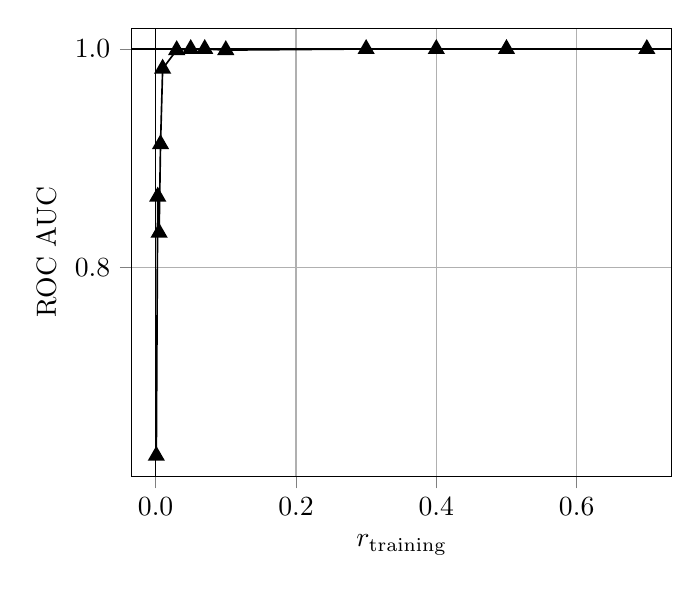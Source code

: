 % This file was created by matplotlib2tikz v0.6.18.
\begin{tikzpicture}

\begin{axis}[
tick align=outside,
tick pos=left,
x grid style={white!69.02!black},
xlabel={$r_\text{training}$},
xmajorgrids,
xmin=-0.034, xmax=0.735,
xtick={-0.2,0,0.2,0.4,0.6,0.8},
xticklabels={$-0.2$,$0.0$,$0.2$,$0.4$,$0.6$,$0.8$},
y grid style={white!69.02!black},
ylabel={ROC AUC},
ymajorgrids,
ymin=0.609, ymax=1.019,
ytick={0.6,0.8,1,1.2},
yticklabels={$0.6$,$0.8$,$1.0$,$1.2$}
]
\addplot [semithick, black, mark=triangle*, mark size=3, mark options={solid}, forget plot]
table [row sep=\\]{%
0.001	0.628 \\
0.003	0.865 \\
0.005	0.832 \\
0.007	0.913 \\
0.01	0.982 \\
0.03	0.999 \\
0.05	1.0 \\
0.07	1.0 \\
0.1	0.999 \\
0.3	1.0 \\
0.4	1.0 \\
0.5	1.0 \\
0.7	1.0 \\
};
\path [draw=black, fill opacity=0] (axis cs:0,0.609)
--(axis cs:0,1.019);

\path [draw=black, fill opacity=0] (axis cs:1,0.609)
--(axis cs:1,1.019);

\path [draw=black, fill opacity=0] (axis cs:-0.034,0)
--(axis cs:0.735,0);

\path [draw=black, fill opacity=0] (axis cs:-0.034,1)
--(axis cs:0.735,1);

\end{axis}

\end{tikzpicture}